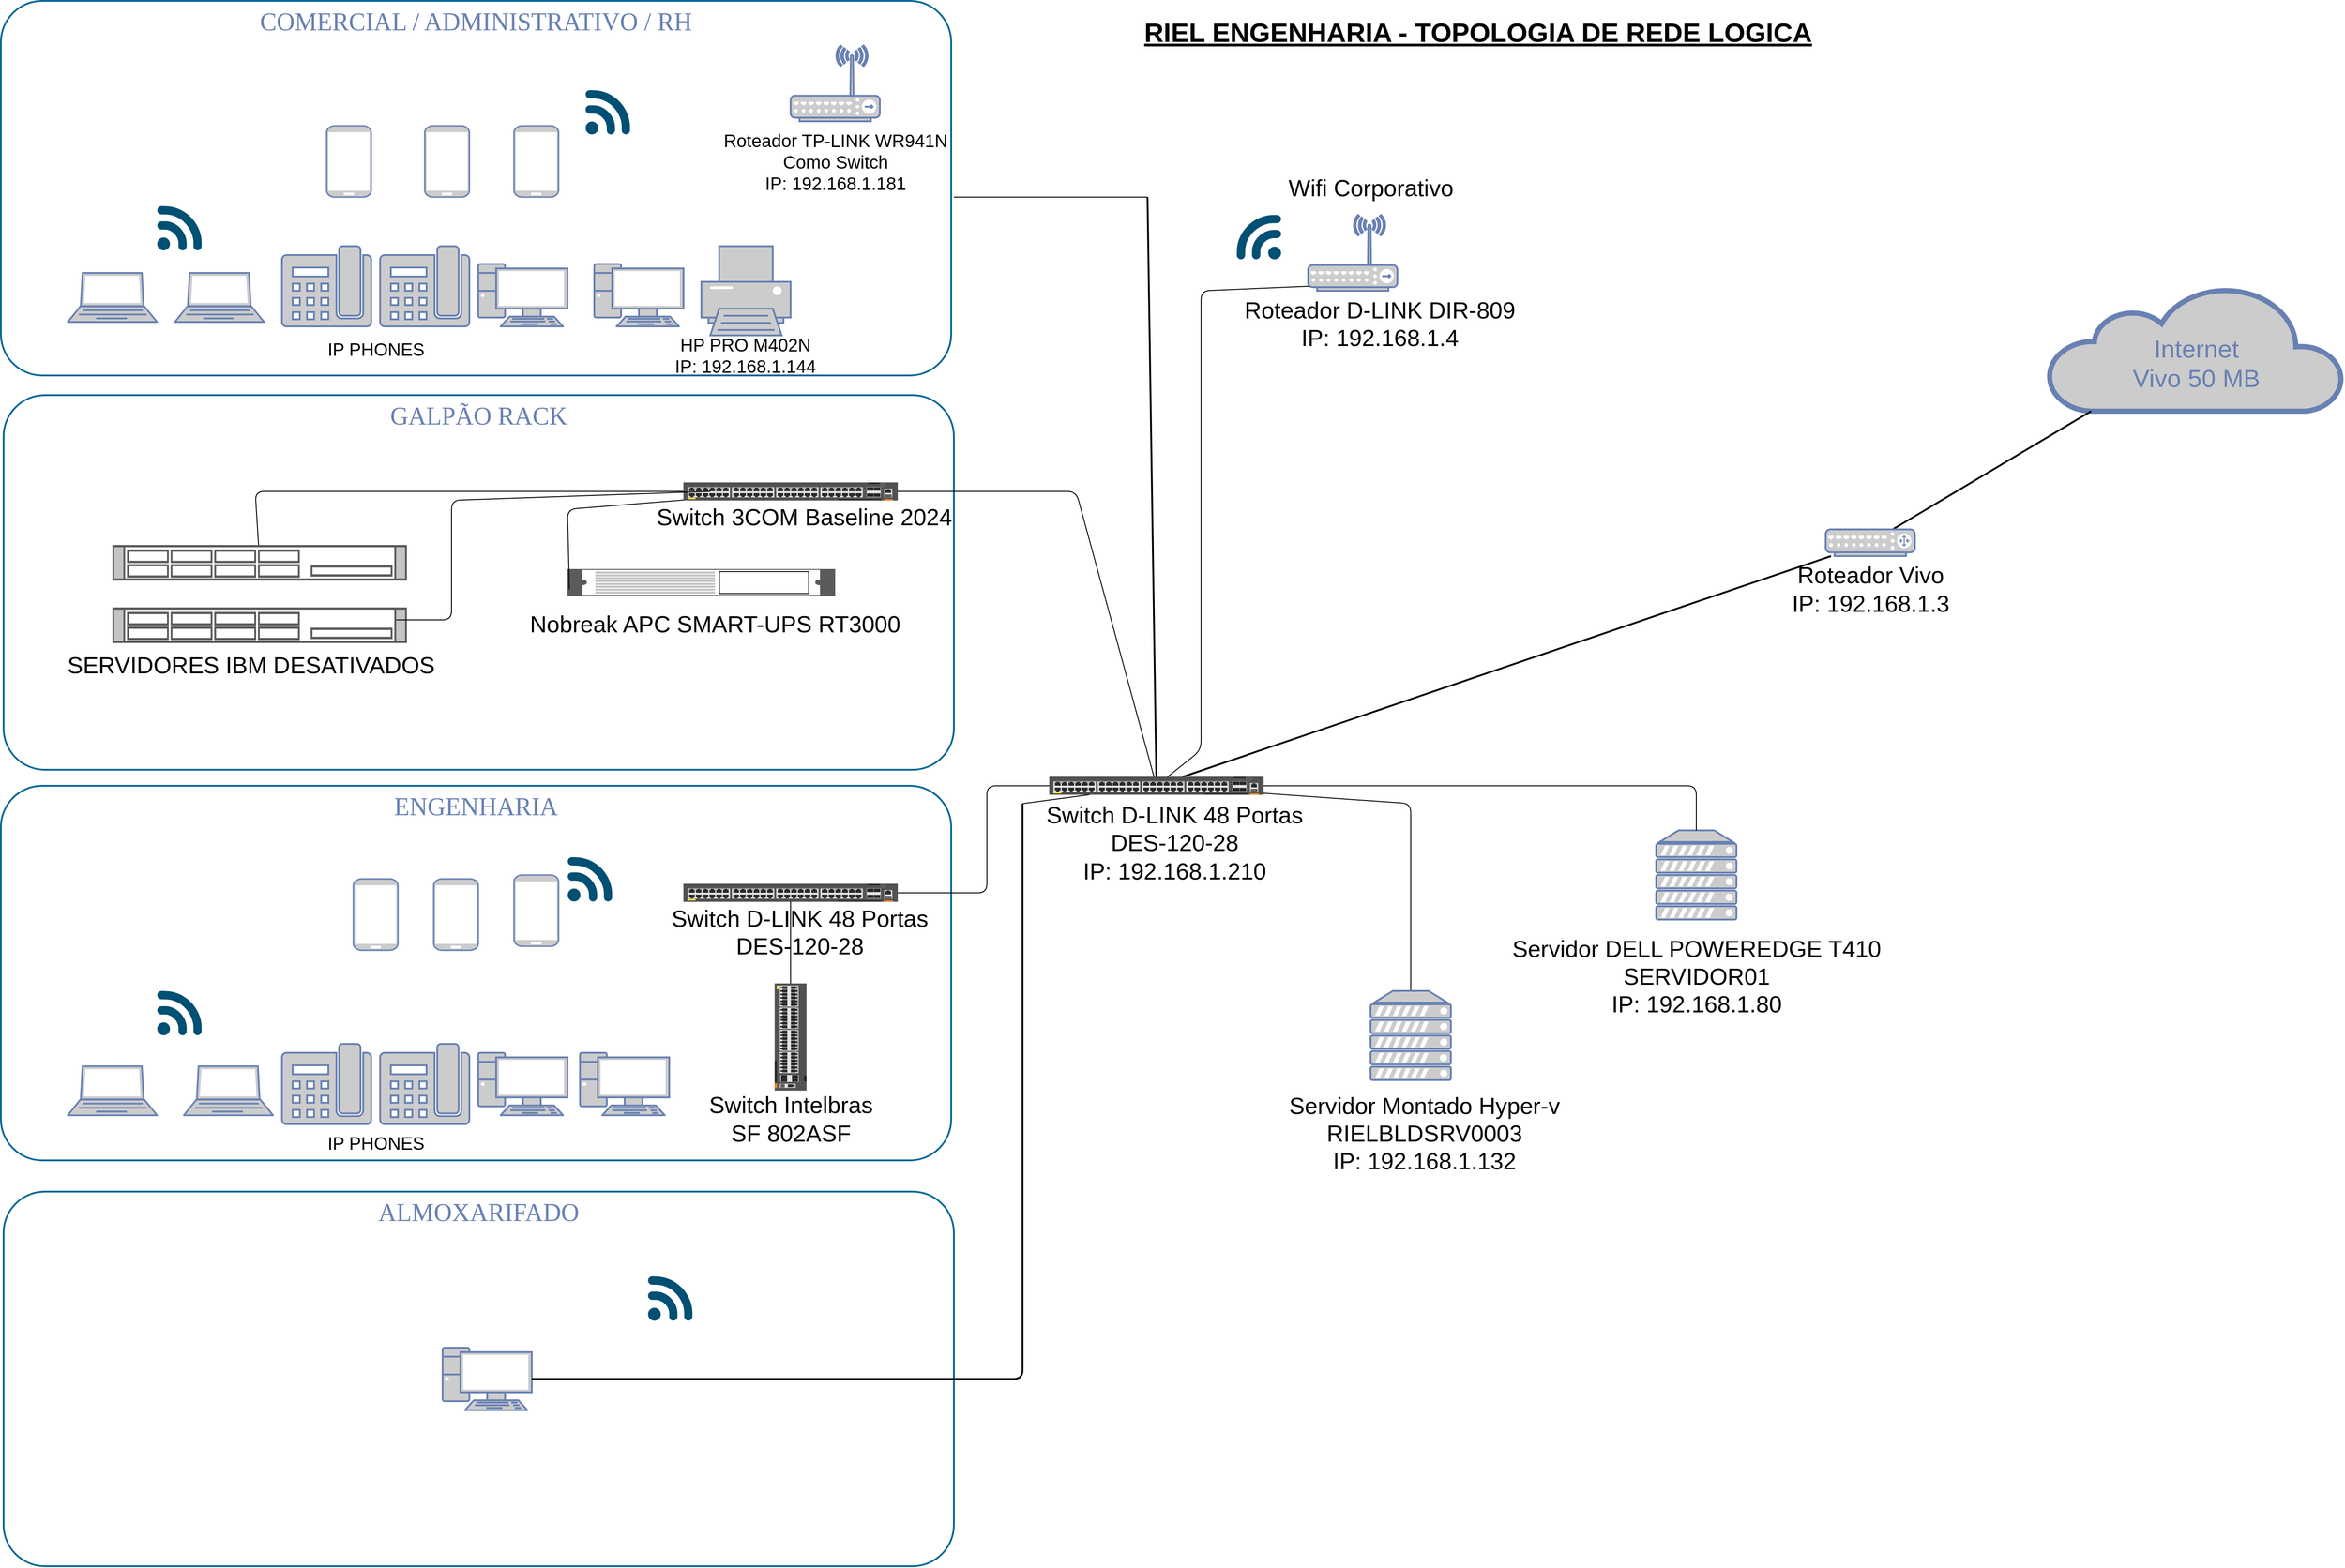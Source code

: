 <mxfile version="14.6.13" type="github">
  <diagram name="Page-1" id="bfe91b75-5d2c-26a0-9c1d-138518896778">
    <mxGraphModel dx="2840" dy="1444" grid="1" gridSize="10" guides="1" tooltips="1" connect="1" arrows="1" fold="1" page="1" pageScale="1" pageWidth="1100" pageHeight="850" background="#ffffff" math="0" shadow="0">
      <root>
        <mxCell id="0" />
        <mxCell id="1" parent="0" />
        <mxCell id="7c3789c024ecab99-82" value="ALMOXARIFADO&lt;br&gt;" style="rounded=1;whiteSpace=wrap;html=1;shadow=0;comic=0;strokeColor=#036897;strokeWidth=2;fillColor=none;fontFamily=Verdana;fontSize=28;fontColor=#6881B3;align=center;arcSize=11;verticalAlign=top;" parent="1" vertex="1">
          <mxGeometry x="78" y="1355" width="1065" height="420" as="geometry" />
        </mxCell>
        <mxCell id="7c3789c024ecab99-81" value="ENGENHARIA" style="rounded=1;whiteSpace=wrap;html=1;shadow=0;comic=0;strokeColor=#036897;strokeWidth=2;fillColor=none;fontFamily=Verdana;fontSize=28;fontColor=#6881B3;align=center;arcSize=11;verticalAlign=top;" parent="1" vertex="1">
          <mxGeometry x="75" y="900" width="1065" height="420" as="geometry" />
        </mxCell>
        <mxCell id="7c3789c024ecab99-79" value="GALPÃO RACK&lt;br&gt;" style="rounded=1;whiteSpace=wrap;html=1;shadow=0;comic=0;strokeColor=#036897;strokeWidth=2;fillColor=none;fontFamily=Verdana;fontSize=28;fontColor=#6881B3;align=center;arcSize=11;verticalAlign=top;" parent="1" vertex="1">
          <mxGeometry x="78" y="462" width="1065" height="420" as="geometry" />
        </mxCell>
        <mxCell id="7c3789c024ecab99-78" value="COMERCIAL / ADMINISTRATIVO / RH" style="rounded=1;whiteSpace=wrap;html=1;shadow=0;comic=0;strokeColor=#036897;strokeWidth=2;fillColor=none;fontFamily=Verdana;fontSize=28;fontColor=#6881B3;align=center;arcSize=11;verticalAlign=top;" parent="1" vertex="1">
          <mxGeometry x="75" y="20" width="1065" height="420" as="geometry" />
        </mxCell>
        <mxCell id="7c3789c024ecab99-55" style="edgeStyle=none;html=1;labelBackgroundColor=none;endArrow=none;endFill=0;strokeWidth=2;fontFamily=Verdana;fontSize=28;fontColor=#6881B3;startArrow=none;" parent="1" source="7-8rVvSdNKjw__y4Cbuu-12" target="7c3789c024ecab99-54" edge="1">
          <mxGeometry relative="1" as="geometry">
            <mxPoint x="1660" y="837.0" as="targetPoint" />
            <mxPoint x="1383.9" y="893.28" as="sourcePoint" />
          </mxGeometry>
        </mxCell>
        <mxCell id="7c3789c024ecab99-4" value="" style="fontColor=#0066CC;verticalAlign=top;verticalLabelPosition=bottom;labelPosition=center;align=center;html=1;fillColor=#CCCCCC;strokeColor=#6881B3;gradientColor=none;gradientDirection=north;strokeWidth=2;shape=mxgraph.networks.pc;rounded=0;shadow=0;comic=0;" parent="1" vertex="1">
          <mxGeometry x="610.0" y="315" width="100" height="70" as="geometry" />
        </mxCell>
        <mxCell id="7c3789c024ecab99-5" value="" style="fontColor=#0066CC;verticalAlign=top;verticalLabelPosition=bottom;labelPosition=center;align=center;html=1;fillColor=#CCCCCC;strokeColor=#6881B3;gradientColor=none;gradientDirection=north;strokeWidth=2;shape=mxgraph.networks.pc;rounded=0;shadow=0;comic=0;" parent="1" vertex="1">
          <mxGeometry x="740.0" y="315" width="100" height="70" as="geometry" />
        </mxCell>
        <mxCell id="7c3789c024ecab99-6" value="" style="fontColor=#0066CC;verticalAlign=top;verticalLabelPosition=bottom;labelPosition=center;align=center;html=1;fillColor=#CCCCCC;strokeColor=#6881B3;gradientColor=none;gradientDirection=north;strokeWidth=2;shape=mxgraph.networks.printer;rounded=0;shadow=0;comic=0;" parent="1" vertex="1">
          <mxGeometry x="860.0" y="295" width="100" height="100" as="geometry" />
        </mxCell>
        <mxCell id="7c3789c024ecab99-17" style="edgeStyle=none;html=1;labelBackgroundColor=none;endArrow=none;endFill=0;strokeWidth=2;fontFamily=Verdana;fontSize=15;fontColor=#036897;" parent="1" target="7-8rVvSdNKjw__y4Cbuu-12" edge="1">
          <mxGeometry relative="1" as="geometry">
            <mxPoint x="1360" y="240" as="sourcePoint" />
            <mxPoint x="743.288" y="205" as="targetPoint" />
          </mxGeometry>
        </mxCell>
        <mxCell id="7c3789c024ecab99-12" value="" style="fontColor=#0066CC;verticalAlign=top;verticalLabelPosition=bottom;labelPosition=center;align=center;html=1;fillColor=#CCCCCC;strokeColor=#6881B3;gradientColor=none;gradientDirection=north;strokeWidth=2;shape=mxgraph.networks.mobile;rounded=0;shadow=0;comic=0;" parent="1" vertex="1">
          <mxGeometry x="440" y="160" width="50" height="80" as="geometry" />
        </mxCell>
        <mxCell id="7c3789c024ecab99-39" value="" style="fontColor=#0066CC;verticalAlign=top;verticalLabelPosition=bottom;labelPosition=center;align=center;html=1;fillColor=#CCCCCC;strokeColor=#6881B3;gradientColor=none;gradientDirection=north;strokeWidth=2;shape=mxgraph.networks.pc;rounded=0;shadow=0;comic=0;" parent="1" vertex="1">
          <mxGeometry x="610.0" y="1199.412" width="100" height="70" as="geometry" />
        </mxCell>
        <mxCell id="7c3789c024ecab99-41" value="" style="fontColor=#0066CC;verticalAlign=top;verticalLabelPosition=bottom;labelPosition=center;align=center;html=1;fillColor=#CCCCCC;strokeColor=#6881B3;gradientColor=none;gradientDirection=north;strokeWidth=2;shape=mxgraph.networks.pc;rounded=0;shadow=0;comic=0;" parent="1" vertex="1">
          <mxGeometry x="724.0" y="1199.412" width="100" height="70" as="geometry" />
        </mxCell>
        <mxCell id="7c3789c024ecab99-53" value="&lt;br&gt;Internet&lt;br&gt;Vivo 50 MB" style="html=1;fillColor=#CCCCCC;strokeColor=#6881B3;gradientColor=none;gradientDirection=north;strokeWidth=2;shape=mxgraph.networks.cloud;fontColor=#6881B3;rounded=0;shadow=0;comic=0;align=center;fontSize=28;" parent="1" vertex="1">
          <mxGeometry x="2370" y="340" width="330" height="140" as="geometry" />
        </mxCell>
        <mxCell id="7c3789c024ecab99-56" style="edgeStyle=none;html=1;labelBackgroundColor=none;endArrow=none;endFill=0;strokeWidth=2;fontFamily=Verdana;fontSize=28;fontColor=#6881B3;" parent="1" source="7c3789c024ecab99-54" target="7c3789c024ecab99-53" edge="1">
          <mxGeometry relative="1" as="geometry" />
        </mxCell>
        <mxCell id="7c3789c024ecab99-54" value="" style="fontColor=#0066CC;verticalAlign=top;verticalLabelPosition=bottom;labelPosition=center;align=center;html=1;fillColor=#CCCCCC;strokeColor=#6881B3;gradientColor=none;gradientDirection=north;strokeWidth=2;shape=mxgraph.networks.router;rounded=0;shadow=0;comic=0;" parent="1" vertex="1">
          <mxGeometry x="2120" y="612.5" width="100" height="30" as="geometry" />
        </mxCell>
        <mxCell id="7c3789c024ecab99-65" value="" style="fontColor=#0066CC;verticalAlign=top;verticalLabelPosition=bottom;labelPosition=center;align=center;html=1;fillColor=#CCCCCC;strokeColor=#6881B3;gradientColor=none;gradientDirection=north;strokeWidth=2;shape=mxgraph.networks.pc;rounded=0;shadow=0;comic=0;" parent="1" vertex="1">
          <mxGeometry x="570.0" y="1530.002" width="100" height="70" as="geometry" />
        </mxCell>
        <mxCell id="7c3789c024ecab99-71" style="edgeStyle=none;html=1;labelBackgroundColor=none;endArrow=none;endFill=0;strokeWidth=2;fontFamily=Verdana;fontSize=15;fontColor=#036897;" parent="1" source="7c3789c024ecab99-65" edge="1">
          <mxGeometry relative="1" as="geometry">
            <mxPoint x="1220" y="920" as="targetPoint" />
            <Array as="points">
              <mxPoint x="1220" y="1565" />
            </Array>
          </mxGeometry>
        </mxCell>
        <mxCell id="7-8rVvSdNKjw__y4Cbuu-4" value="&lt;font style=&quot;font-size: 26px&quot;&gt;Roteador Vivo&lt;br&gt;IP: 192.168.1.3&lt;/font&gt;" style="text;html=1;resizable=0;autosize=1;align=center;verticalAlign=middle;points=[];fillColor=none;strokeColor=none;rounded=0;" parent="1" vertex="1">
          <mxGeometry x="2075" y="660" width="190" height="40" as="geometry" />
        </mxCell>
        <mxCell id="7-8rVvSdNKjw__y4Cbuu-5" value="" style="fontColor=#0066CC;verticalAlign=top;verticalLabelPosition=bottom;labelPosition=center;align=center;html=1;outlineConnect=0;fillColor=#CCCCCC;strokeColor=#6881B3;gradientColor=none;gradientDirection=north;strokeWidth=2;shape=mxgraph.networks.wireless_hub;" parent="1" vertex="1">
          <mxGeometry x="1540" y="260" width="100" height="85" as="geometry" />
        </mxCell>
        <mxCell id="7-8rVvSdNKjw__y4Cbuu-9" value="&lt;font style=&quot;font-size: 26px&quot;&gt;&lt;br&gt;Roteador D-LINK DIR-809&lt;br&gt;IP: 192.168.1.4&lt;br&gt;&lt;/font&gt;" style="text;html=1;resizable=0;autosize=1;align=center;verticalAlign=middle;points=[];fillColor=none;strokeColor=none;rounded=0;" parent="1" vertex="1">
          <mxGeometry x="1460" y="337" width="320" height="60" as="geometry" />
        </mxCell>
        <mxCell id="7-8rVvSdNKjw__y4Cbuu-10" value="&lt;font style=&quot;font-size: 26px&quot;&gt;Wifi Corporativo&lt;br&gt;&lt;/font&gt;" style="text;html=1;resizable=0;autosize=1;align=center;verticalAlign=middle;points=[];fillColor=none;strokeColor=none;rounded=0;" parent="1" vertex="1">
          <mxGeometry x="1510" y="220" width="200" height="20" as="geometry" />
        </mxCell>
        <mxCell id="7-8rVvSdNKjw__y4Cbuu-11" value="" style="points=[[0.005,0.09,0],[0.08,0,0],[0.76,0.25,0],[1,0.92,0],[0.91,0.995,0],[0.57,0.995,0],[0.045,0.955,0],[0.005,0.43,0]];verticalLabelPosition=bottom;html=1;verticalAlign=top;aspect=fixed;align=center;pointerEvents=1;shape=mxgraph.cisco19.3g_4g_indicator;fillColor=#005073;strokeColor=none;rotation=-90;" parent="1" vertex="1">
          <mxGeometry x="1460" y="260" width="50" height="50" as="geometry" />
        </mxCell>
        <mxCell id="7-8rVvSdNKjw__y4Cbuu-12" value="" style="html=1;verticalLabelPosition=bottom;verticalAlign=top;outlineConnect=0;shadow=0;dashed=0;shape=mxgraph.rack.hpe_aruba.switches.jl665a_aruba_6300f_48_port_1gbe_class_4_poe_and_4_port_sfp56_switch;" parent="1" vertex="1">
          <mxGeometry x="1250" y="890" width="240" height="20" as="geometry" />
        </mxCell>
        <mxCell id="YF6pKjscoDSc8qck96Aq-1" value="" style="endArrow=none;html=1;" edge="1" parent="1" source="YF6pKjscoDSc8qck96Aq-2" target="7-8rVvSdNKjw__y4Cbuu-12">
          <mxGeometry width="50" height="50" relative="1" as="geometry">
            <mxPoint x="1680" y="1150" as="sourcePoint" />
            <mxPoint x="1590" y="1180" as="targetPoint" />
            <Array as="points">
              <mxPoint x="1655" y="920" />
            </Array>
          </mxGeometry>
        </mxCell>
        <mxCell id="YF6pKjscoDSc8qck96Aq-2" value="" style="fontColor=#0066CC;verticalAlign=top;verticalLabelPosition=bottom;labelPosition=center;align=center;html=1;outlineConnect=0;fillColor=#CCCCCC;strokeColor=#6881B3;gradientColor=none;gradientDirection=north;strokeWidth=2;shape=mxgraph.networks.server;" vertex="1" parent="1">
          <mxGeometry x="1610" y="1130" width="90" height="100" as="geometry" />
        </mxCell>
        <mxCell id="YF6pKjscoDSc8qck96Aq-3" value="&lt;font style=&quot;font-size: 26px&quot;&gt;Servidor Montado Hyper-v &lt;br&gt;RIELBLDSRV0003&lt;br&gt;IP: 192.168.1.132&lt;br&gt;&lt;/font&gt;" style="text;html=1;resizable=0;autosize=1;align=center;verticalAlign=middle;points=[];fillColor=none;strokeColor=none;rounded=0;" vertex="1" parent="1">
          <mxGeometry x="1510" y="1260" width="320" height="60" as="geometry" />
        </mxCell>
        <mxCell id="YF6pKjscoDSc8qck96Aq-6" value="" style="fontColor=#0066CC;verticalAlign=top;verticalLabelPosition=bottom;labelPosition=center;align=center;html=1;outlineConnect=0;fillColor=#CCCCCC;strokeColor=#6881B3;gradientColor=none;gradientDirection=north;strokeWidth=2;shape=mxgraph.networks.server;" vertex="1" parent="1">
          <mxGeometry x="1930" y="950.0" width="90" height="100" as="geometry" />
        </mxCell>
        <mxCell id="YF6pKjscoDSc8qck96Aq-7" value="" style="endArrow=none;html=1;" edge="1" parent="1" source="YF6pKjscoDSc8qck96Aq-6" target="7-8rVvSdNKjw__y4Cbuu-12">
          <mxGeometry width="50" height="50" relative="1" as="geometry">
            <mxPoint x="1434.167" y="1160" as="sourcePoint" />
            <mxPoint x="1500" y="900" as="targetPoint" />
            <Array as="points">
              <mxPoint x="1975" y="900" />
            </Array>
          </mxGeometry>
        </mxCell>
        <mxCell id="YF6pKjscoDSc8qck96Aq-8" value="&lt;font style=&quot;font-size: 26px&quot;&gt;Servidor DELL POWEREDGE T410&lt;br&gt;SERVIDOR01&lt;br&gt;IP: 192.168.1.80&lt;br&gt;&lt;/font&gt;" style="text;html=1;resizable=0;autosize=1;align=center;verticalAlign=middle;points=[];fillColor=none;strokeColor=none;rounded=0;" vertex="1" parent="1">
          <mxGeometry x="1760" y="1084.41" width="430" height="60" as="geometry" />
        </mxCell>
        <mxCell id="7-8rVvSdNKjw__y4Cbuu-14" value="&lt;font style=&quot;font-size: 26px&quot;&gt;Switch D-LINK 48 Portas&lt;br&gt;DES-120-28&lt;br&gt;IP: 192.168.1.210&lt;br&gt;&lt;br&gt;&lt;/font&gt;" style="text;html=1;resizable=0;autosize=1;align=center;verticalAlign=middle;points=[];fillColor=none;strokeColor=none;rounded=0;" parent="1" vertex="1">
          <mxGeometry x="1240" y="940" width="300" height="80" as="geometry" />
        </mxCell>
        <mxCell id="YF6pKjscoDSc8qck96Aq-13" value="" style="fontColor=#0066CC;verticalAlign=top;verticalLabelPosition=bottom;labelPosition=center;align=center;html=1;fillColor=#CCCCCC;strokeColor=#6881B3;gradientColor=none;gradientDirection=north;strokeWidth=2;shape=mxgraph.networks.mobile;rounded=0;shadow=0;comic=0;" vertex="1" parent="1">
          <mxGeometry x="550" y="160" width="50" height="80" as="geometry" />
        </mxCell>
        <mxCell id="YF6pKjscoDSc8qck96Aq-14" value="" style="fontColor=#0066CC;verticalAlign=top;verticalLabelPosition=bottom;labelPosition=center;align=center;html=1;fillColor=#CCCCCC;strokeColor=#6881B3;gradientColor=none;gradientDirection=north;strokeWidth=2;shape=mxgraph.networks.mobile;rounded=0;shadow=0;comic=0;" vertex="1" parent="1">
          <mxGeometry x="650" y="160" width="50" height="80" as="geometry" />
        </mxCell>
        <mxCell id="YF6pKjscoDSc8qck96Aq-15" value="" style="fontColor=#0066CC;verticalAlign=top;verticalLabelPosition=bottom;labelPosition=center;align=center;html=1;outlineConnect=0;fillColor=#CCCCCC;strokeColor=#6881B3;gradientColor=none;gradientDirection=north;strokeWidth=2;shape=mxgraph.networks.laptop;" vertex="1" parent="1">
          <mxGeometry x="270" y="325" width="100" height="55" as="geometry" />
        </mxCell>
        <mxCell id="YF6pKjscoDSc8qck96Aq-16" value="" style="fontColor=#0066CC;verticalAlign=top;verticalLabelPosition=bottom;labelPosition=center;align=center;html=1;outlineConnect=0;fillColor=#CCCCCC;strokeColor=#6881B3;gradientColor=none;gradientDirection=north;strokeWidth=2;shape=mxgraph.networks.laptop;" vertex="1" parent="1">
          <mxGeometry x="150" y="325" width="100" height="55" as="geometry" />
        </mxCell>
        <mxCell id="YF6pKjscoDSc8qck96Aq-17" value="" style="points=[[0.005,0.09,0],[0.08,0,0],[0.76,0.25,0],[1,0.92,0],[0.91,0.995,0],[0.57,0.995,0],[0.045,0.955,0],[0.005,0.43,0]];verticalLabelPosition=bottom;html=1;verticalAlign=top;aspect=fixed;align=center;pointerEvents=1;shape=mxgraph.cisco19.3g_4g_indicator;fillColor=#005073;strokeColor=none;" vertex="1" parent="1">
          <mxGeometry x="250" y="250" width="50" height="50" as="geometry" />
        </mxCell>
        <mxCell id="YF6pKjscoDSc8qck96Aq-18" value="" style="points=[[0.005,0.09,0],[0.08,0,0],[0.76,0.25,0],[1,0.92,0],[0.91,0.995,0],[0.57,0.995,0],[0.045,0.955,0],[0.005,0.43,0]];verticalLabelPosition=bottom;html=1;verticalAlign=top;aspect=fixed;align=center;pointerEvents=1;shape=mxgraph.cisco19.3g_4g_indicator;fillColor=#005073;strokeColor=none;" vertex="1" parent="1">
          <mxGeometry x="730" y="120" width="50" height="50" as="geometry" />
        </mxCell>
        <mxCell id="YF6pKjscoDSc8qck96Aq-26" value="" style="endArrow=none;html=1;" edge="1" parent="1">
          <mxGeometry width="50" height="50" relative="1" as="geometry">
            <mxPoint x="1143" y="240" as="sourcePoint" />
            <mxPoint x="1360" y="240" as="targetPoint" />
          </mxGeometry>
        </mxCell>
        <mxCell id="YF6pKjscoDSc8qck96Aq-27" value="" style="html=1;verticalLabelPosition=bottom;verticalAlign=top;outlineConnect=0;shadow=0;dashed=0;shape=mxgraph.rack.hpe_aruba.switches.jl665a_aruba_6300f_48_port_1gbe_class_4_poe_and_4_port_sfp56_switch;" vertex="1" parent="1">
          <mxGeometry x="840" y="560" width="240" height="20" as="geometry" />
        </mxCell>
        <mxCell id="YF6pKjscoDSc8qck96Aq-28" value="&lt;font style=&quot;font-size: 26px&quot;&gt;Switch 3COM Baseline 2024&lt;br&gt;&lt;br&gt;&lt;br&gt;&lt;/font&gt;" style="text;html=1;resizable=0;autosize=1;align=center;verticalAlign=middle;points=[];fillColor=none;strokeColor=none;rounded=0;" vertex="1" parent="1">
          <mxGeometry x="800" y="600" width="350" height="60" as="geometry" />
        </mxCell>
        <mxCell id="YF6pKjscoDSc8qck96Aq-29" value="" style="endArrow=none;html=1;" edge="1" parent="1" source="7-8rVvSdNKjw__y4Cbuu-12" target="YF6pKjscoDSc8qck96Aq-27">
          <mxGeometry width="50" height="50" relative="1" as="geometry">
            <mxPoint x="1000" y="780" as="sourcePoint" />
            <mxPoint x="1050" y="730" as="targetPoint" />
            <Array as="points">
              <mxPoint x="1280" y="570" />
            </Array>
          </mxGeometry>
        </mxCell>
        <mxCell id="YF6pKjscoDSc8qck96Aq-30" value="" style="shape=mxgraph.rack.apc.apc_smart_ups_1000-3000_va_2u;html=1;labelPosition=right;align=left;spacingLeft=15;dashed=0;shadow=0;fillColor=#ffffff;" vertex="1" parent="1">
          <mxGeometry x="710" y="657" width="300" height="30" as="geometry" />
        </mxCell>
        <mxCell id="YF6pKjscoDSc8qck96Aq-31" value="&lt;font style=&quot;font-size: 26px&quot;&gt;Nobreak APC SMART-UPS RT3000&lt;br&gt;&lt;br&gt;&lt;/font&gt;" style="text;html=1;resizable=0;autosize=1;align=center;verticalAlign=middle;points=[];fillColor=none;strokeColor=none;rounded=0;" vertex="1" parent="1">
          <mxGeometry x="660" y="715" width="430" height="40" as="geometry" />
        </mxCell>
        <mxCell id="YF6pKjscoDSc8qck96Aq-32" value="" style="endArrow=none;html=1;exitX=0.007;exitY=0.767;exitDx=0;exitDy=0;exitPerimeter=0;" edge="1" parent="1" source="YF6pKjscoDSc8qck96Aq-30" target="YF6pKjscoDSc8qck96Aq-27">
          <mxGeometry width="50" height="50" relative="1" as="geometry">
            <mxPoint x="1000" y="750" as="sourcePoint" />
            <mxPoint x="1050" y="700" as="targetPoint" />
            <Array as="points">
              <mxPoint x="710" y="590" />
            </Array>
          </mxGeometry>
        </mxCell>
        <mxCell id="YF6pKjscoDSc8qck96Aq-33" value="" style="shape=mxgraph.rack.ibm.ibm_x3530_m4;html=1;labelPosition=right;align=left;spacingLeft=15;dashed=0;shadow=0;fillColor=#ffffff;" vertex="1" parent="1">
          <mxGeometry x="200" y="630" width="330" height="40" as="geometry" />
        </mxCell>
        <mxCell id="YF6pKjscoDSc8qck96Aq-34" value="" style="shape=mxgraph.rack.ibm.ibm_x3530_m4;html=1;labelPosition=right;align=left;spacingLeft=15;dashed=0;shadow=0;fillColor=#ffffff;" vertex="1" parent="1">
          <mxGeometry x="200" y="700" width="330" height="40" as="geometry" />
        </mxCell>
        <mxCell id="YF6pKjscoDSc8qck96Aq-35" value="&lt;font style=&quot;font-size: 26px&quot;&gt;SERVIDORES IBM DESATIVADOS&lt;/font&gt;" style="text;html=1;resizable=0;autosize=1;align=center;verticalAlign=middle;points=[];fillColor=none;strokeColor=none;rounded=0;" vertex="1" parent="1">
          <mxGeometry x="140" y="755" width="430" height="20" as="geometry" />
        </mxCell>
        <mxCell id="YF6pKjscoDSc8qck96Aq-36" value="" style="endArrow=none;html=1;" edge="1" parent="1" source="YF6pKjscoDSc8qck96Aq-33" target="YF6pKjscoDSc8qck96Aq-27">
          <mxGeometry width="50" height="50" relative="1" as="geometry">
            <mxPoint x="1000" y="740" as="sourcePoint" />
            <mxPoint x="1050" y="690" as="targetPoint" />
            <Array as="points">
              <mxPoint x="360" y="570" />
            </Array>
          </mxGeometry>
        </mxCell>
        <mxCell id="YF6pKjscoDSc8qck96Aq-37" value="" style="endArrow=none;html=1;exitX=0.964;exitY=0.35;exitDx=0;exitDy=0;exitPerimeter=0;entryX=0.125;entryY=0.5;entryDx=0;entryDy=0;entryPerimeter=0;" edge="1" parent="1" source="YF6pKjscoDSc8qck96Aq-34" target="YF6pKjscoDSc8qck96Aq-27">
          <mxGeometry width="50" height="50" relative="1" as="geometry">
            <mxPoint x="523.75" y="640" as="sourcePoint" />
            <mxPoint x="895.625" y="590" as="targetPoint" />
            <Array as="points">
              <mxPoint x="580" y="714" />
              <mxPoint x="580" y="580" />
            </Array>
          </mxGeometry>
        </mxCell>
        <mxCell id="YF6pKjscoDSc8qck96Aq-43" value="" style="fontColor=#0066CC;verticalAlign=top;verticalLabelPosition=bottom;labelPosition=center;align=center;html=1;fillColor=#CCCCCC;strokeColor=#6881B3;gradientColor=none;gradientDirection=north;strokeWidth=2;shape=mxgraph.networks.mobile;rounded=0;shadow=0;comic=0;" vertex="1" parent="1">
          <mxGeometry x="470" y="1004.41" width="50" height="80" as="geometry" />
        </mxCell>
        <mxCell id="YF6pKjscoDSc8qck96Aq-44" value="" style="fontColor=#0066CC;verticalAlign=top;verticalLabelPosition=bottom;labelPosition=center;align=center;html=1;fillColor=#CCCCCC;strokeColor=#6881B3;gradientColor=none;gradientDirection=north;strokeWidth=2;shape=mxgraph.networks.mobile;rounded=0;shadow=0;comic=0;" vertex="1" parent="1">
          <mxGeometry x="560" y="1004.41" width="50" height="80" as="geometry" />
        </mxCell>
        <mxCell id="YF6pKjscoDSc8qck96Aq-45" value="" style="fontColor=#0066CC;verticalAlign=top;verticalLabelPosition=bottom;labelPosition=center;align=center;html=1;fillColor=#CCCCCC;strokeColor=#6881B3;gradientColor=none;gradientDirection=north;strokeWidth=2;shape=mxgraph.networks.mobile;rounded=0;shadow=0;comic=0;" vertex="1" parent="1">
          <mxGeometry x="650" y="1000" width="50" height="80" as="geometry" />
        </mxCell>
        <mxCell id="YF6pKjscoDSc8qck96Aq-46" value="" style="points=[[0.005,0.09,0],[0.08,0,0],[0.76,0.25,0],[1,0.92,0],[0.91,0.995,0],[0.57,0.995,0],[0.045,0.955,0],[0.005,0.43,0]];verticalLabelPosition=bottom;html=1;verticalAlign=top;aspect=fixed;align=center;pointerEvents=1;shape=mxgraph.cisco19.3g_4g_indicator;fillColor=#005073;strokeColor=none;" vertex="1" parent="1">
          <mxGeometry x="710" y="980" width="50" height="50" as="geometry" />
        </mxCell>
        <mxCell id="YF6pKjscoDSc8qck96Aq-47" value="" style="fontColor=#0066CC;verticalAlign=top;verticalLabelPosition=bottom;labelPosition=center;align=center;html=1;outlineConnect=0;fillColor=#CCCCCC;strokeColor=#6881B3;gradientColor=none;gradientDirection=north;strokeWidth=2;shape=mxgraph.networks.laptop;" vertex="1" parent="1">
          <mxGeometry x="280" y="1214.41" width="100" height="55" as="geometry" />
        </mxCell>
        <mxCell id="YF6pKjscoDSc8qck96Aq-48" value="" style="fontColor=#0066CC;verticalAlign=top;verticalLabelPosition=bottom;labelPosition=center;align=center;html=1;outlineConnect=0;fillColor=#CCCCCC;strokeColor=#6881B3;gradientColor=none;gradientDirection=north;strokeWidth=2;shape=mxgraph.networks.laptop;" vertex="1" parent="1">
          <mxGeometry x="150" y="1214.41" width="100" height="55" as="geometry" />
        </mxCell>
        <mxCell id="YF6pKjscoDSc8qck96Aq-51" value="" style="html=1;verticalLabelPosition=bottom;verticalAlign=top;outlineConnect=0;shadow=0;dashed=0;shape=mxgraph.rack.hpe_aruba.switches.jl665a_aruba_6300f_48_port_1gbe_class_4_poe_and_4_port_sfp56_switch;" vertex="1" parent="1">
          <mxGeometry x="840" y="1010" width="240" height="20" as="geometry" />
        </mxCell>
        <mxCell id="YF6pKjscoDSc8qck96Aq-52" value="&lt;font style=&quot;font-size: 26px&quot;&gt;Switch D-LINK 48 Portas&lt;br&gt;DES-120-28&lt;br&gt;&lt;br&gt;&lt;/font&gt;" style="text;html=1;resizable=0;autosize=1;align=center;verticalAlign=middle;points=[];fillColor=none;strokeColor=none;rounded=0;" vertex="1" parent="1">
          <mxGeometry x="820" y="1050" width="300" height="60" as="geometry" />
        </mxCell>
        <mxCell id="YF6pKjscoDSc8qck96Aq-54" value="" style="endArrow=none;html=1;" edge="1" parent="1" source="YF6pKjscoDSc8qck96Aq-51" target="7-8rVvSdNKjw__y4Cbuu-12">
          <mxGeometry width="50" height="50" relative="1" as="geometry">
            <mxPoint x="1230" y="1020" as="sourcePoint" />
            <mxPoint x="1050" y="710" as="targetPoint" />
            <Array as="points">
              <mxPoint x="1180" y="1020" />
              <mxPoint x="1180" y="900" />
            </Array>
          </mxGeometry>
        </mxCell>
        <mxCell id="YF6pKjscoDSc8qck96Aq-55" value="" style="html=1;verticalLabelPosition=bottom;verticalAlign=top;outlineConnect=0;shadow=0;dashed=0;shape=mxgraph.rack.hpe_aruba.switches.jl665a_aruba_6300f_48_port_1gbe_class_4_poe_and_4_port_sfp56_switch;rotation=90;" vertex="1" parent="1">
          <mxGeometry x="900" y="1163.82" width="120" height="35.59" as="geometry" />
        </mxCell>
        <mxCell id="YF6pKjscoDSc8qck96Aq-56" value="&lt;font style=&quot;font-size: 26px&quot;&gt;Switch Intelbras &lt;br&gt;SF 802ASF&lt;/font&gt;" style="text;html=1;resizable=0;autosize=1;align=center;verticalAlign=middle;points=[];fillColor=none;strokeColor=none;rounded=0;" vertex="1" parent="1">
          <mxGeometry x="860" y="1254" width="200" height="40" as="geometry" />
        </mxCell>
        <mxCell id="YF6pKjscoDSc8qck96Aq-57" value="" style="endArrow=none;html=1;" edge="1" parent="1" source="YF6pKjscoDSc8qck96Aq-55" target="YF6pKjscoDSc8qck96Aq-51">
          <mxGeometry width="50" height="50" relative="1" as="geometry">
            <mxPoint x="1010" y="740" as="sourcePoint" />
            <mxPoint x="1060" y="690" as="targetPoint" />
          </mxGeometry>
        </mxCell>
        <mxCell id="YF6pKjscoDSc8qck96Aq-58" value="&lt;font style=&quot;font-size: 30px&quot;&gt;&lt;b&gt;&lt;u&gt;RIEL ENGENHARIA - TOPOLOGIA DE REDE LOGICA&lt;/u&gt;&lt;/b&gt;&lt;/font&gt;" style="text;html=1;resizable=0;autosize=1;align=center;verticalAlign=middle;points=[];fillColor=none;strokeColor=none;rounded=0;" vertex="1" parent="1">
          <mxGeometry x="1350" y="40" width="760" height="30" as="geometry" />
        </mxCell>
        <mxCell id="YF6pKjscoDSc8qck96Aq-59" value="&lt;span style=&quot;font-size: 20px&quot;&gt;HP PRO M402N&lt;br&gt;IP: 192.168.1.144&lt;br&gt;&lt;/span&gt;" style="text;html=1;resizable=0;autosize=1;align=center;verticalAlign=middle;points=[];fillColor=none;strokeColor=none;rounded=0;" vertex="1" parent="1">
          <mxGeometry x="824" y="397" width="170" height="40" as="geometry" />
        </mxCell>
        <mxCell id="YF6pKjscoDSc8qck96Aq-61" value="" style="endArrow=none;html=1;" edge="1" parent="1" target="7-8rVvSdNKjw__y4Cbuu-12">
          <mxGeometry width="50" height="50" relative="1" as="geometry">
            <mxPoint x="1220" y="920" as="sourcePoint" />
            <mxPoint x="480" y="1090" as="targetPoint" />
          </mxGeometry>
        </mxCell>
        <mxCell id="YF6pKjscoDSc8qck96Aq-68" value="" style="fontColor=#0066CC;verticalAlign=top;verticalLabelPosition=bottom;labelPosition=center;align=center;html=1;outlineConnect=0;fillColor=#CCCCCC;strokeColor=#6881B3;gradientColor=none;gradientDirection=north;strokeWidth=2;shape=mxgraph.networks.wireless_hub;" vertex="1" parent="1">
          <mxGeometry x="960" y="70" width="100" height="85" as="geometry" />
        </mxCell>
        <mxCell id="YF6pKjscoDSc8qck96Aq-69" value="&lt;font style=&quot;font-size: 20px&quot;&gt;Roteador TP-LINK WR941N&lt;br&gt;Como Switch&lt;br&gt;IP: 192.168.1.181&lt;br&gt;&lt;/font&gt;" style="text;html=1;resizable=0;autosize=1;align=center;verticalAlign=middle;points=[];fillColor=none;strokeColor=none;rounded=0;" vertex="1" parent="1">
          <mxGeometry x="875" y="170" width="270" height="60" as="geometry" />
        </mxCell>
        <mxCell id="YF6pKjscoDSc8qck96Aq-71" value="" style="fontColor=#0066CC;verticalAlign=top;verticalLabelPosition=bottom;labelPosition=center;align=center;html=1;outlineConnect=0;fillColor=#CCCCCC;strokeColor=#6881B3;gradientColor=none;gradientDirection=north;strokeWidth=2;shape=mxgraph.networks.phone_2;" vertex="1" parent="1">
          <mxGeometry x="390" y="295" width="100" height="90" as="geometry" />
        </mxCell>
        <mxCell id="YF6pKjscoDSc8qck96Aq-72" value="" style="fontColor=#0066CC;verticalAlign=top;verticalLabelPosition=bottom;labelPosition=center;align=center;html=1;outlineConnect=0;fillColor=#CCCCCC;strokeColor=#6881B3;gradientColor=none;gradientDirection=north;strokeWidth=2;shape=mxgraph.networks.phone_2;" vertex="1" parent="1">
          <mxGeometry x="500" y="295" width="100" height="90" as="geometry" />
        </mxCell>
        <mxCell id="YF6pKjscoDSc8qck96Aq-73" value="&lt;font style=&quot;font-size: 20px&quot;&gt;IP PHONES&lt;/font&gt;" style="text;html=1;resizable=0;autosize=1;align=center;verticalAlign=middle;points=[];fillColor=none;strokeColor=none;rounded=0;" vertex="1" parent="1">
          <mxGeometry x="435" y="400" width="120" height="20" as="geometry" />
        </mxCell>
        <mxCell id="YF6pKjscoDSc8qck96Aq-74" value="" style="fontColor=#0066CC;verticalAlign=top;verticalLabelPosition=bottom;labelPosition=center;align=center;html=1;outlineConnect=0;fillColor=#CCCCCC;strokeColor=#6881B3;gradientColor=none;gradientDirection=north;strokeWidth=2;shape=mxgraph.networks.phone_2;" vertex="1" parent="1">
          <mxGeometry x="500" y="1189.41" width="100" height="90" as="geometry" />
        </mxCell>
        <mxCell id="YF6pKjscoDSc8qck96Aq-75" value="" style="fontColor=#0066CC;verticalAlign=top;verticalLabelPosition=bottom;labelPosition=center;align=center;html=1;outlineConnect=0;fillColor=#CCCCCC;strokeColor=#6881B3;gradientColor=none;gradientDirection=north;strokeWidth=2;shape=mxgraph.networks.phone_2;" vertex="1" parent="1">
          <mxGeometry x="390" y="1189.41" width="100" height="90" as="geometry" />
        </mxCell>
        <mxCell id="YF6pKjscoDSc8qck96Aq-76" value="&lt;font style=&quot;font-size: 20px&quot;&gt;IP PHONES&lt;/font&gt;" style="text;html=1;resizable=0;autosize=1;align=center;verticalAlign=middle;points=[];fillColor=none;strokeColor=none;rounded=0;" vertex="1" parent="1">
          <mxGeometry x="435" y="1290" width="120" height="20" as="geometry" />
        </mxCell>
        <mxCell id="YF6pKjscoDSc8qck96Aq-77" value="" style="points=[[0.005,0.09,0],[0.08,0,0],[0.76,0.25,0],[1,0.92,0],[0.91,0.995,0],[0.57,0.995,0],[0.045,0.955,0],[0.005,0.43,0]];verticalLabelPosition=bottom;html=1;verticalAlign=top;aspect=fixed;align=center;pointerEvents=1;shape=mxgraph.cisco19.3g_4g_indicator;fillColor=#005073;strokeColor=none;" vertex="1" parent="1">
          <mxGeometry x="250" y="1130" width="50" height="50" as="geometry" />
        </mxCell>
        <mxCell id="YF6pKjscoDSc8qck96Aq-80" value="" style="points=[[0.005,0.09,0],[0.08,0,0],[0.76,0.25,0],[1,0.92,0],[0.91,0.995,0],[0.57,0.995,0],[0.045,0.955,0],[0.005,0.43,0]];verticalLabelPosition=bottom;html=1;verticalAlign=top;aspect=fixed;align=center;pointerEvents=1;shape=mxgraph.cisco19.3g_4g_indicator;fillColor=#005073;strokeColor=none;" vertex="1" parent="1">
          <mxGeometry x="800" y="1450" width="50" height="50" as="geometry" />
        </mxCell>
        <mxCell id="YF6pKjscoDSc8qck96Aq-82" value="" style="endArrow=none;html=1;entryX=0.02;entryY=0.94;entryDx=0;entryDy=0;entryPerimeter=0;" edge="1" parent="1" source="7-8rVvSdNKjw__y4Cbuu-12" target="7-8rVvSdNKjw__y4Cbuu-5">
          <mxGeometry width="50" height="50" relative="1" as="geometry">
            <mxPoint x="1450" y="820" as="sourcePoint" />
            <mxPoint x="1420" y="340" as="targetPoint" />
            <Array as="points">
              <mxPoint x="1420" y="860" />
              <mxPoint x="1420" y="345" />
            </Array>
          </mxGeometry>
        </mxCell>
      </root>
    </mxGraphModel>
  </diagram>
</mxfile>
